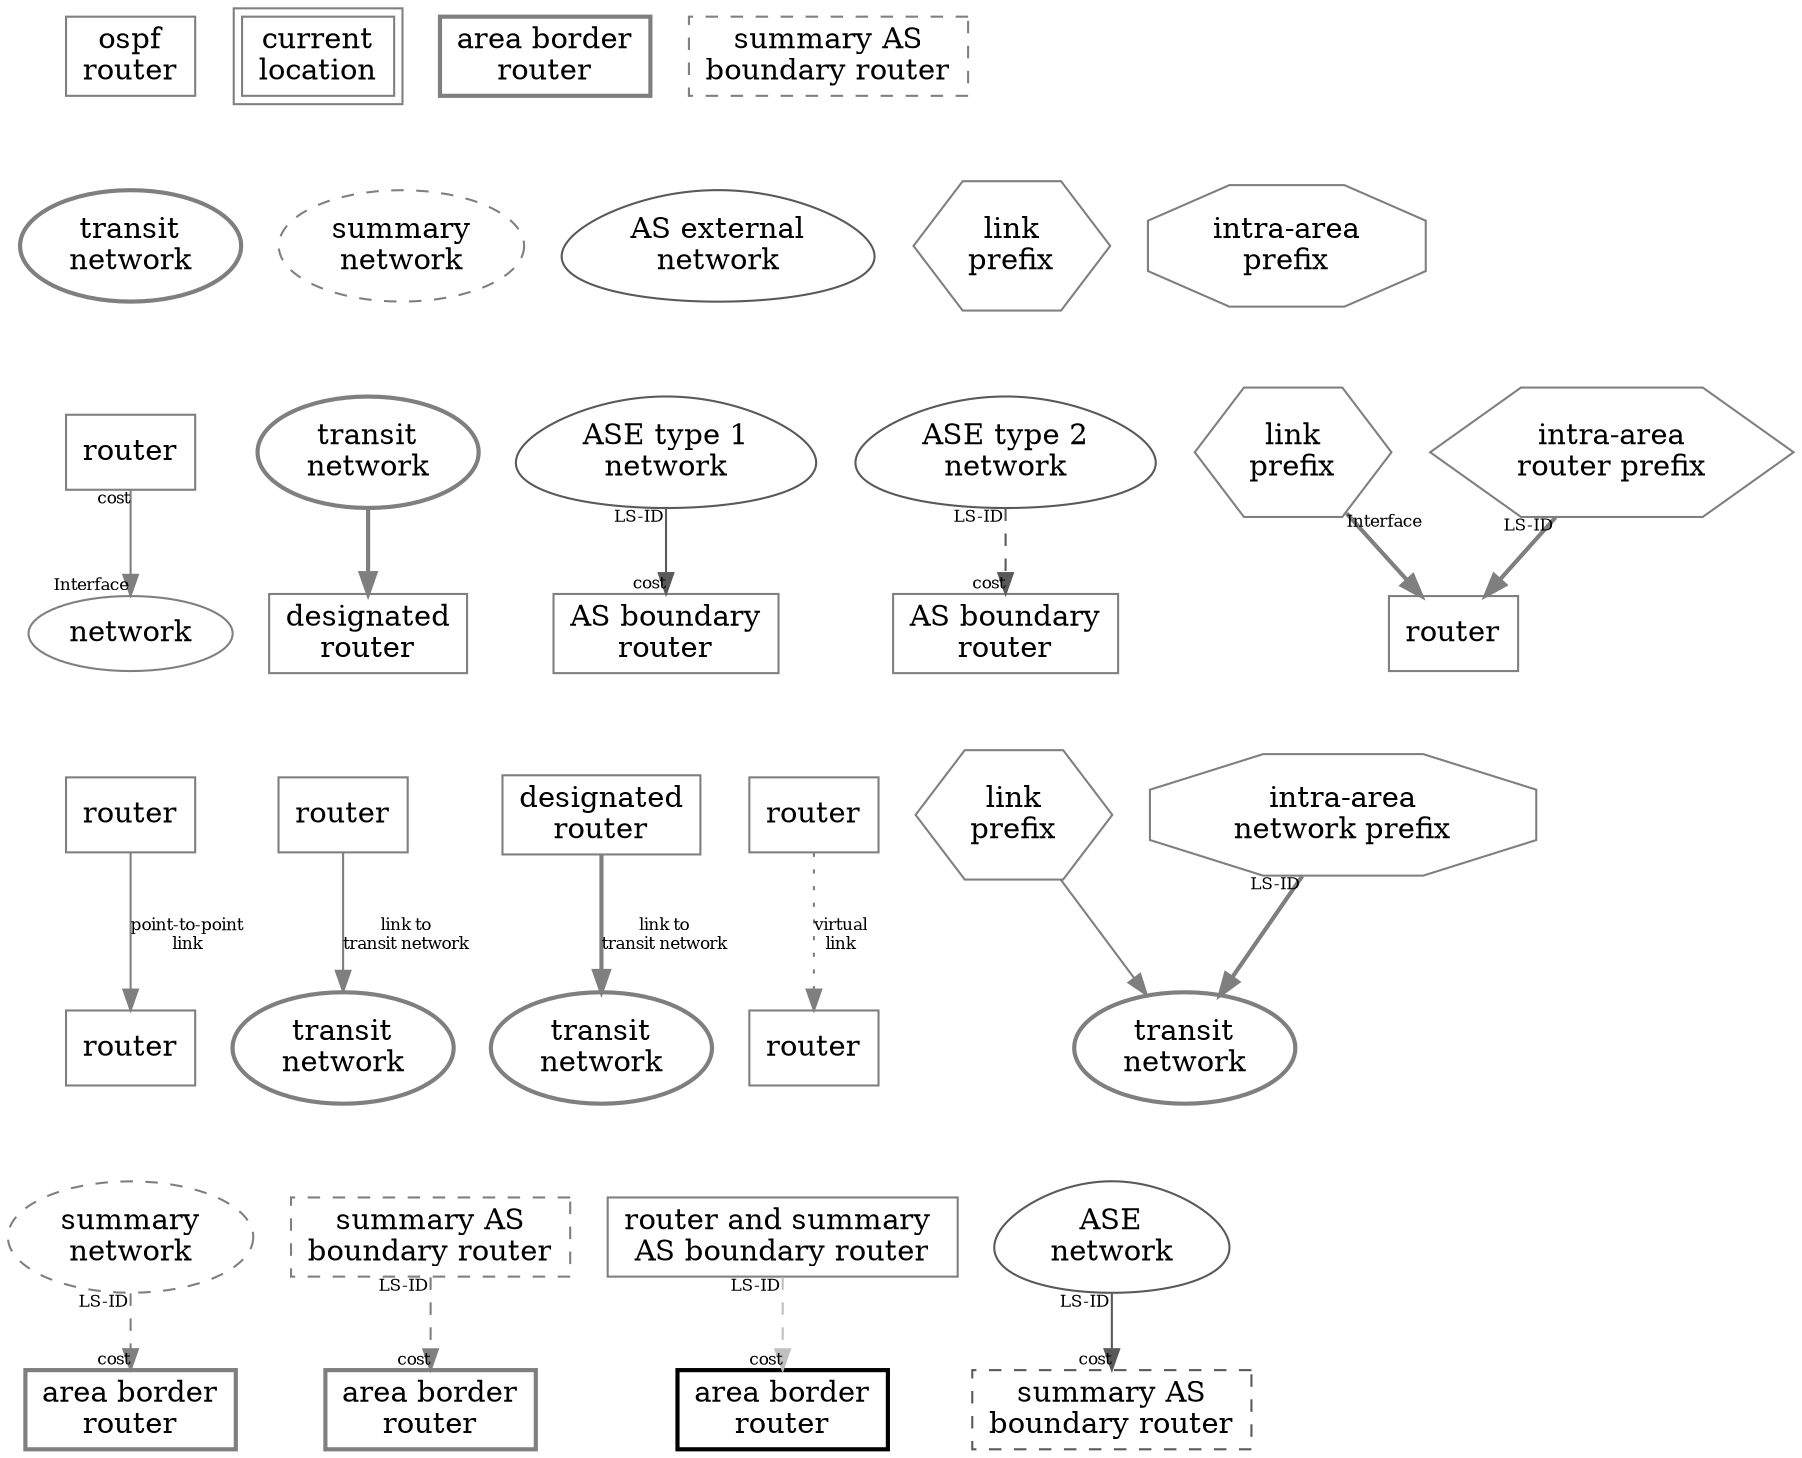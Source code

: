 digraph "ospf legend" {
	node [ color=gray50 fontsize=14 ];
	edge [ color=gray50 fontsize=8  ];
	router0 -> network0 -> edgerouter0 [ style=invis ];
	edgenetwork0 -> linkrouter0 [ style=invis ];
	linkdst0 -> summarynetwork0 [ style=invis ];
	router0 [
		style="solid"
		shape="box"
		label="ospf\nrouter"
	];
	router1 [
		peripheries="2"
		style="solid"
		shape="box"
		label="current\nlocation"
	];
	router2 [
		style="bold"
		shape="box"
		label="area border\nrouter"
	];
	router3 [
		style="dashed"
		shape="box"
		label="summary AS\nboundary router"
	];
	{ rank=same; router0; router1; router2; router3; }
	network0 [
		style="bold"
		shape="ellipse"
		label="transit\nnetwork"
	];
	network1 [
		style="dashed"
		shape="ellipse"
		label="summary\nnetwork"
	];
	network2 [
		color="gray35"
		style="solid"
		shape="egg"
		label="AS external\nnetwork"
	];
	network3 [
		style="solid"
		shape="hexagon"
		label="link\nprefix"
	];
	network4 [
		style="solid"
		shape="octagon"
		label="intra-area\nprefix"
	];
	{ rank=same; network0; network1; network2; network3; network4; }
	edgenetwork0 [
		style="solid"
		shape="ellipse"
		label="network"
	];
	edgenetwork1 [
		style="bold"
		shape="ellipse"
		label="transit\nnetwork"
	];
	edgenetwork2 [
		color="gray35"
		style="solid"
		shape="egg"
		label="ASE type 1\nnetwork"
	];
	edgenetwork3 [
		color="gray35"
		style="solid"
		shape="egg"
		label="ASE type 2\nnetwork"
	];
	edgenetwork4 [
		style="solid"
		shape="hexagon"
		label="link\nprefix"
	];
	edgenetwork5 [
		style="solid"
		shape="hexagon"
		label="intra-area\nrouter prefix"
	];
	edgerouter0 [
		style="solid"
		shape="box"
		label="router"
	];
	edgerouter1 [
		style="solid"
		shape="box"
		label="designated\nrouter"
	];
	edgerouter2 [
		style="solid"
		shape="box"
		label="AS boundary\nrouter"
	];
	edgerouter3 [
		style="solid"
		shape="box"
		label="AS boundary\nrouter"
	];
	edgerouter4 [
		style="solid"
		shape="box"
		label="router"
	];
	edgerouter0 -> edgenetwork0 [
		taillabel="cost"
		style="solid"
		headlabel="Interface"
	];
	edgenetwork1 -> edgerouter1 [
		style="bold"
	];
	edgenetwork2 -> edgerouter2 [
		taillabel="LS-ID"
		color="gray35"
		style="solid"
		headlabel="cost"
	];
	edgenetwork3 -> edgerouter3 [
		taillabel="LS-ID"
		color="gray35"
		style="dashed"
		headlabel="cost"
	];
	edgenetwork4 -> edgerouter4 [
		taillabel="Interface"
		style="bold"
	];
	edgenetwork5 -> edgerouter4 [
		taillabel="LS-ID"
		style="bold"
	];
	{ rank=same; edgerouter0; edgenetwork1; edgenetwork2; edgenetwork3; edgenetwork4; edgenetwork5; }
	linkrouter0 [
		style="solid"
		shape="box"
		label="router"
	];
	linkrouter1 [
		style="solid"
		shape="box"
		label="router"
	];
	linkrouter2 [
		style="solid"
		shape="box"
		label="designated\nrouter"
	];
	linkrouter3 [
		style="solid"
		shape="box"
		label="router"
	];
	linkrouter4 [
		style="solid"
		shape="hexagon"
		label="link\nprefix"
	];
	linkrouter5 [
		style="solid"
		shape="octagon"
		label="intra-area\nnetwork prefix"
	];
	linkdst0 [
		style="solid"
		shape="box"
		label="router"
	];
	linkdst1 [
		style="bold"
		shape="ellipse"
		label="transit\nnetwork"
	];
	linkdst2 [
		style="bold"
		shape="ellipse"
		label="transit\nnetwork"
	];
	linkdst3 [
		style="solid"
		shape="box"
		label="router"
	];
	linkdst4 [
		style="bold"
		shape="ellipse"
		label="transit\nnetwork"
	];
	linkrouter0 -> linkdst0 [
		style="solid"
		label="point-to-point\nlink"
	];
	linkrouter1 -> linkdst1 [
		style="solid"
		label="link to\ntransit network"
	];
	linkrouter2 -> linkdst2 [
		style="bold"
		label="link to\ntransit network"
	];
	linkrouter3 -> linkdst3 [
		style="dotted"
		label="virtual\nlink"
	];
	linkrouter4 -> linkdst4 [
		style="solid"
	];
	linkrouter5 -> linkdst4 [
		taillabel="LS-ID"
		style="bold"
	];
	{ rank=same; linkrouter0; linkrouter1; linkrouter2; linkrouter3; linkrouter4; linkrouter5; }
	summarynetwork0 [
		style="dashed"
		shape="ellipse"
		label="summary\nnetwork"
	];
	summarynetwork1 [
		style="dashed"
		shape="box"
		label="summary AS\nboundary router"
	];
	summarynetwork2 [
		style="solid"
		shape="box"
		label="router and summary \nAS boundary router"
	];
	summarynetwork3 [
		color="gray35"
		style="solid"
		shape="egg"
		label="ASE\nnetwork"
	];
	summaryrouter0 [
		style="bold"
		shape="box"
		label="area border\nrouter"
	];
	summaryrouter1 [
		style="bold"
		shape="box"
		label="area border\nrouter"
	];
	summaryrouter2 [
		color="black"
		style="bold"
		shape="box"
		label="area border\nrouter"
	];
	summaryrouter3 [
		color="gray35"
		style="dashed"
		shape="box"
		label="summary AS\nboundary router"
	];
	summarynetwork0 -> summaryrouter0 [
		taillabel="LS-ID"
		style="dashed"
		headlabel="cost"
	];
	summarynetwork1 -> summaryrouter1 [
		taillabel="LS-ID"
		style="dashed"
		headlabel="cost"
	];
	summarynetwork2 -> summaryrouter2 [
		taillabel="LS-ID"
		color="gray75"
		style="dashed"
		headlabel="cost"
	];
	summarynetwork3 -> summaryrouter3 [
		taillabel="LS-ID"
		color="gray35"
		style="solid"
		headlabel="cost"
	];
	{ rank=same; summarynetwork0; summarynetwork1; summarynetwork2; summarynetwork3; }
}
